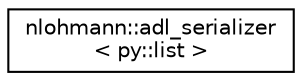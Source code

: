 digraph "Graphical Class Hierarchy"
{
 // LATEX_PDF_SIZE
  edge [fontname="Helvetica",fontsize="10",labelfontname="Helvetica",labelfontsize="10"];
  node [fontname="Helvetica",fontsize="10",shape=record];
  rankdir="LR";
  Node0 [label="nlohmann::adl_serializer\l\< py::list \>",height=0.2,width=0.4,color="black", fillcolor="white", style="filled",URL="$structnlohmann_1_1adl__serializer_3_01py_1_1list_01_4.html",tooltip=" "];
}

